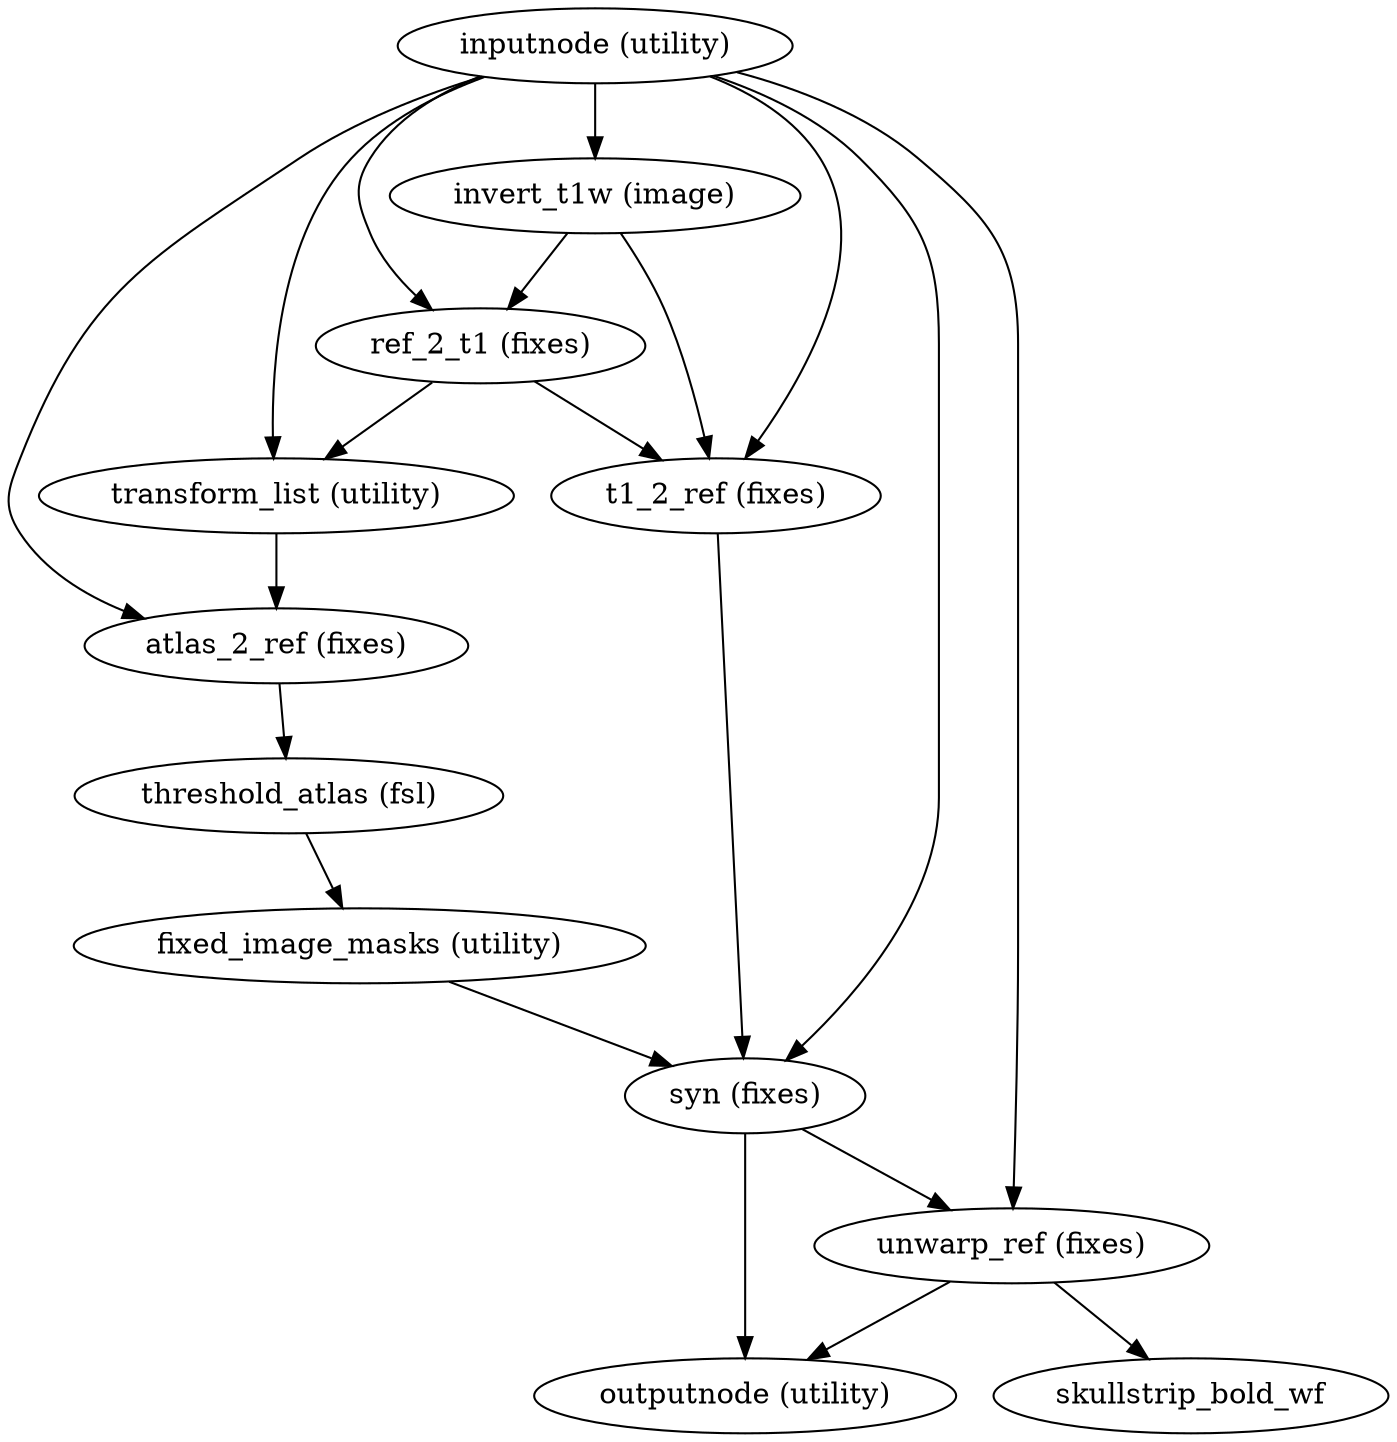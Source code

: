 strict digraph  {
"inputnode (utility)";
"invert_t1w (image)";
"ref_2_t1 (fixes)";
"t1_2_ref (fixes)";
"transform_list (utility)";
"atlas_2_ref (fixes)";
"syn (fixes)";
"unwarp_ref (fixes)";
"threshold_atlas (fsl)";
"fixed_image_masks (utility)";
"outputnode (utility)";
skullstrip_bold_wf;
"inputnode (utility)" -> "invert_t1w (image)";
"inputnode (utility)" -> "ref_2_t1 (fixes)";
"inputnode (utility)" -> "t1_2_ref (fixes)";
"inputnode (utility)" -> "transform_list (utility)";
"inputnode (utility)" -> "atlas_2_ref (fixes)";
"inputnode (utility)" -> "syn (fixes)";
"inputnode (utility)" -> "unwarp_ref (fixes)";
"invert_t1w (image)" -> "ref_2_t1 (fixes)";
"invert_t1w (image)" -> "t1_2_ref (fixes)";
"ref_2_t1 (fixes)" -> "t1_2_ref (fixes)";
"ref_2_t1 (fixes)" -> "transform_list (utility)";
"t1_2_ref (fixes)" -> "syn (fixes)";
"transform_list (utility)" -> "atlas_2_ref (fixes)";
"atlas_2_ref (fixes)" -> "threshold_atlas (fsl)";
"syn (fixes)" -> "outputnode (utility)";
"syn (fixes)" -> "unwarp_ref (fixes)";
"unwarp_ref (fixes)" -> skullstrip_bold_wf;
"unwarp_ref (fixes)" -> "outputnode (utility)";
"threshold_atlas (fsl)" -> "fixed_image_masks (utility)";
"fixed_image_masks (utility)" -> "syn (fixes)";
}
